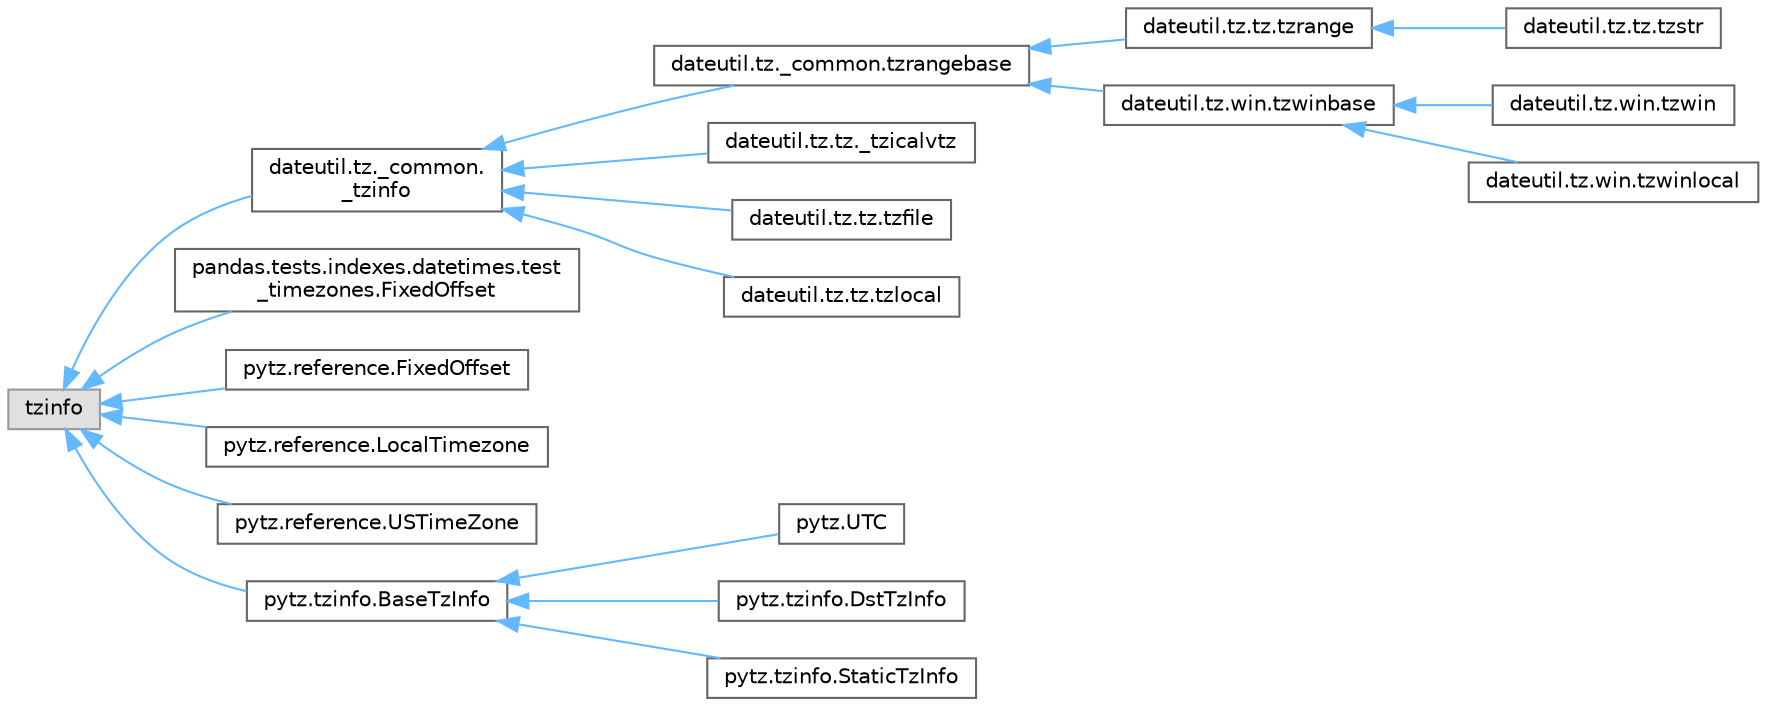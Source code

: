 digraph "Graphical Class Hierarchy"
{
 // LATEX_PDF_SIZE
  bgcolor="transparent";
  edge [fontname=Helvetica,fontsize=10,labelfontname=Helvetica,labelfontsize=10];
  node [fontname=Helvetica,fontsize=10,shape=box,height=0.2,width=0.4];
  rankdir="LR";
  Node0 [id="Node000000",label="tzinfo",height=0.2,width=0.4,color="grey60", fillcolor="#E0E0E0", style="filled",tooltip=" "];
  Node0 -> Node1 [id="edge5812_Node000000_Node000001",dir="back",color="steelblue1",style="solid",tooltip=" "];
  Node1 [id="Node000001",label="dateutil.tz._common.\l_tzinfo",height=0.2,width=0.4,color="grey40", fillcolor="white", style="filled",URL="$dd/d99/classdateutil_1_1tz_1_1__common_1_1__tzinfo.html",tooltip=" "];
  Node1 -> Node2 [id="edge5813_Node000001_Node000002",dir="back",color="steelblue1",style="solid",tooltip=" "];
  Node2 [id="Node000002",label="dateutil.tz._common.tzrangebase",height=0.2,width=0.4,color="grey40", fillcolor="white", style="filled",URL="$dd/d90/classdateutil_1_1tz_1_1__common_1_1tzrangebase.html",tooltip=" "];
  Node2 -> Node3 [id="edge5814_Node000002_Node000003",dir="back",color="steelblue1",style="solid",tooltip=" "];
  Node3 [id="Node000003",label="dateutil.tz.tz.tzrange",height=0.2,width=0.4,color="grey40", fillcolor="white", style="filled",URL="$d3/dc0/classdateutil_1_1tz_1_1tz_1_1tzrange.html",tooltip=" "];
  Node3 -> Node4 [id="edge5815_Node000003_Node000004",dir="back",color="steelblue1",style="solid",tooltip=" "];
  Node4 [id="Node000004",label="dateutil.tz.tz.tzstr",height=0.2,width=0.4,color="grey40", fillcolor="white", style="filled",URL="$d4/d27/classdateutil_1_1tz_1_1tz_1_1tzstr.html",tooltip=" "];
  Node2 -> Node5 [id="edge5816_Node000002_Node000005",dir="back",color="steelblue1",style="solid",tooltip=" "];
  Node5 [id="Node000005",label="dateutil.tz.win.tzwinbase",height=0.2,width=0.4,color="grey40", fillcolor="white", style="filled",URL="$dd/d02/classdateutil_1_1tz_1_1win_1_1tzwinbase.html",tooltip=" "];
  Node5 -> Node6 [id="edge5817_Node000005_Node000006",dir="back",color="steelblue1",style="solid",tooltip=" "];
  Node6 [id="Node000006",label="dateutil.tz.win.tzwin",height=0.2,width=0.4,color="grey40", fillcolor="white", style="filled",URL="$dd/dc5/classdateutil_1_1tz_1_1win_1_1tzwin.html",tooltip=" "];
  Node5 -> Node7 [id="edge5818_Node000005_Node000007",dir="back",color="steelblue1",style="solid",tooltip=" "];
  Node7 [id="Node000007",label="dateutil.tz.win.tzwinlocal",height=0.2,width=0.4,color="grey40", fillcolor="white", style="filled",URL="$d4/d07/classdateutil_1_1tz_1_1win_1_1tzwinlocal.html",tooltip=" "];
  Node1 -> Node8 [id="edge5819_Node000001_Node000008",dir="back",color="steelblue1",style="solid",tooltip=" "];
  Node8 [id="Node000008",label="dateutil.tz.tz._tzicalvtz",height=0.2,width=0.4,color="grey40", fillcolor="white", style="filled",URL="$d7/d6e/classdateutil_1_1tz_1_1tz_1_1__tzicalvtz.html",tooltip=" "];
  Node1 -> Node9 [id="edge5820_Node000001_Node000009",dir="back",color="steelblue1",style="solid",tooltip=" "];
  Node9 [id="Node000009",label="dateutil.tz.tz.tzfile",height=0.2,width=0.4,color="grey40", fillcolor="white", style="filled",URL="$d2/d0f/classdateutil_1_1tz_1_1tz_1_1tzfile.html",tooltip=" "];
  Node1 -> Node10 [id="edge5821_Node000001_Node000010",dir="back",color="steelblue1",style="solid",tooltip=" "];
  Node10 [id="Node000010",label="dateutil.tz.tz.tzlocal",height=0.2,width=0.4,color="grey40", fillcolor="white", style="filled",URL="$d7/d7d/classdateutil_1_1tz_1_1tz_1_1tzlocal.html",tooltip=" "];
  Node0 -> Node11 [id="edge5822_Node000000_Node000011",dir="back",color="steelblue1",style="solid",tooltip=" "];
  Node11 [id="Node000011",label="pandas.tests.indexes.datetimes.test\l_timezones.FixedOffset",height=0.2,width=0.4,color="grey40", fillcolor="white", style="filled",URL="$d1/dea/classpandas_1_1tests_1_1indexes_1_1datetimes_1_1test__timezones_1_1FixedOffset.html",tooltip=" "];
  Node0 -> Node12 [id="edge5823_Node000000_Node000012",dir="back",color="steelblue1",style="solid",tooltip=" "];
  Node12 [id="Node000012",label="pytz.reference.FixedOffset",height=0.2,width=0.4,color="grey40", fillcolor="white", style="filled",URL="$d8/d83/classpytz_1_1reference_1_1FixedOffset.html",tooltip=" "];
  Node0 -> Node13 [id="edge5824_Node000000_Node000013",dir="back",color="steelblue1",style="solid",tooltip=" "];
  Node13 [id="Node000013",label="pytz.reference.LocalTimezone",height=0.2,width=0.4,color="grey40", fillcolor="white", style="filled",URL="$de/d83/classpytz_1_1reference_1_1LocalTimezone.html",tooltip=" "];
  Node0 -> Node14 [id="edge5825_Node000000_Node000014",dir="back",color="steelblue1",style="solid",tooltip=" "];
  Node14 [id="Node000014",label="pytz.reference.USTimeZone",height=0.2,width=0.4,color="grey40", fillcolor="white", style="filled",URL="$d3/dbd/classpytz_1_1reference_1_1USTimeZone.html",tooltip=" "];
  Node0 -> Node15 [id="edge5826_Node000000_Node000015",dir="back",color="steelblue1",style="solid",tooltip=" "];
  Node15 [id="Node000015",label="pytz.tzinfo.BaseTzInfo",height=0.2,width=0.4,color="grey40", fillcolor="white", style="filled",URL="$d8/dd9/classpytz_1_1tzinfo_1_1BaseTzInfo.html",tooltip=" "];
  Node15 -> Node16 [id="edge5827_Node000015_Node000016",dir="back",color="steelblue1",style="solid",tooltip=" "];
  Node16 [id="Node000016",label="pytz.UTC",height=0.2,width=0.4,color="grey40", fillcolor="white", style="filled",URL="$df/dbc/classpytz_1_1UTC.html",tooltip=" "];
  Node15 -> Node17 [id="edge5828_Node000015_Node000017",dir="back",color="steelblue1",style="solid",tooltip=" "];
  Node17 [id="Node000017",label="pytz.tzinfo.DstTzInfo",height=0.2,width=0.4,color="grey40", fillcolor="white", style="filled",URL="$d7/d00/classpytz_1_1tzinfo_1_1DstTzInfo.html",tooltip=" "];
  Node15 -> Node18 [id="edge5829_Node000015_Node000018",dir="back",color="steelblue1",style="solid",tooltip=" "];
  Node18 [id="Node000018",label="pytz.tzinfo.StaticTzInfo",height=0.2,width=0.4,color="grey40", fillcolor="white", style="filled",URL="$dc/dc3/classpytz_1_1tzinfo_1_1StaticTzInfo.html",tooltip=" "];
}

